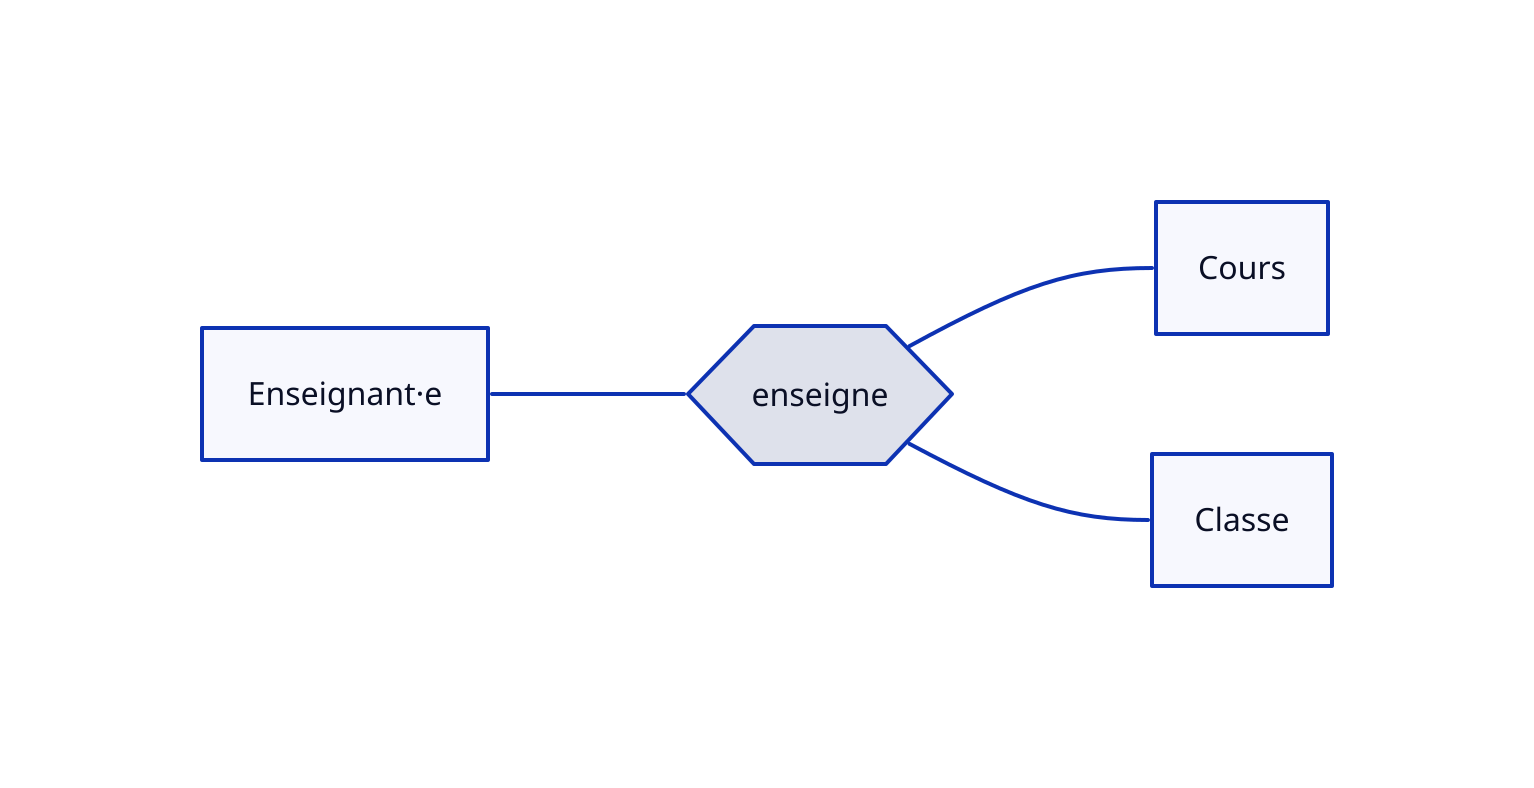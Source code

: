 direction: right

Enseignant·e
Cours
Classe
enseigne.shape: hexagon

Enseignant·e --- enseigne --- Cours
enseigne --- Classe